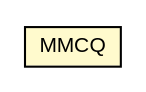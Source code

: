 #!/usr/local/bin/dot
#
# Class diagram 
# Generated by UMLGraph version 5.1 (http://www.umlgraph.org/)
#

digraph G {
	edge [fontname="arial",fontsize=10,labelfontname="arial",labelfontsize=10];
	node [fontname="arial",fontsize=10,shape=plaintext];
	nodesep=0.25;
	ranksep=0.5;
	// de.androidpit.colorthief.MMCQ
	c217 [label=<<table title="de.androidpit.colorthief.MMCQ" border="0" cellborder="1" cellspacing="0" cellpadding="2" port="p" bgcolor="lemonChiffon" href="./MMCQ.html">
		<tr><td><table border="0" cellspacing="0" cellpadding="1">
<tr><td align="center" balign="center"> MMCQ </td></tr>
		</table></td></tr>
		</table>>, fontname="arial", fontcolor="black", fontsize=10.0];
}

